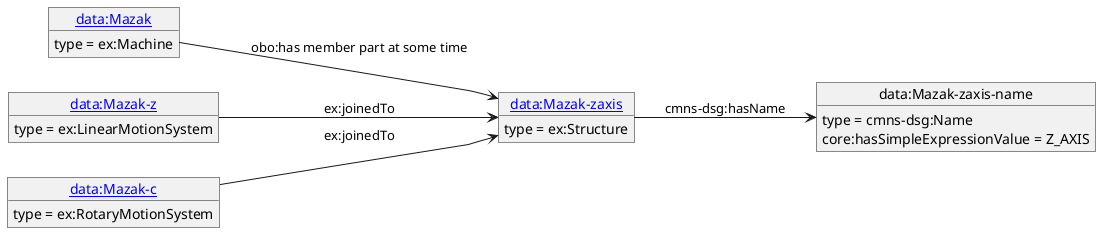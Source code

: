 @startuml
skinparam linetype polyline
left to right direction
object "[[./Mazak-zaxis.html data:Mazak-zaxis]]" as o1 {
 type = ex:Structure
 }
object "data:Mazak-zaxis-name" as o2 {
 type = cmns-dsg:Name
 }
object "[[./Mazak.html data:Mazak]]" as o3 {
 type = ex:Machine
 }
object "[[./Mazak-z.html data:Mazak-z]]" as o4 {
 type = ex:LinearMotionSystem
 }
object "[[./Mazak-c.html data:Mazak-c]]" as o5 {
 type = ex:RotaryMotionSystem
 }
o1 --> o2 : cmns-dsg:hasName
o2 : core:hasSimpleExpressionValue = Z_AXIS
o3 --> o1 : obo:has member part at some time
o4 --> o1 : ex:joinedTo
o5 --> o1 : ex:joinedTo
@enduml

